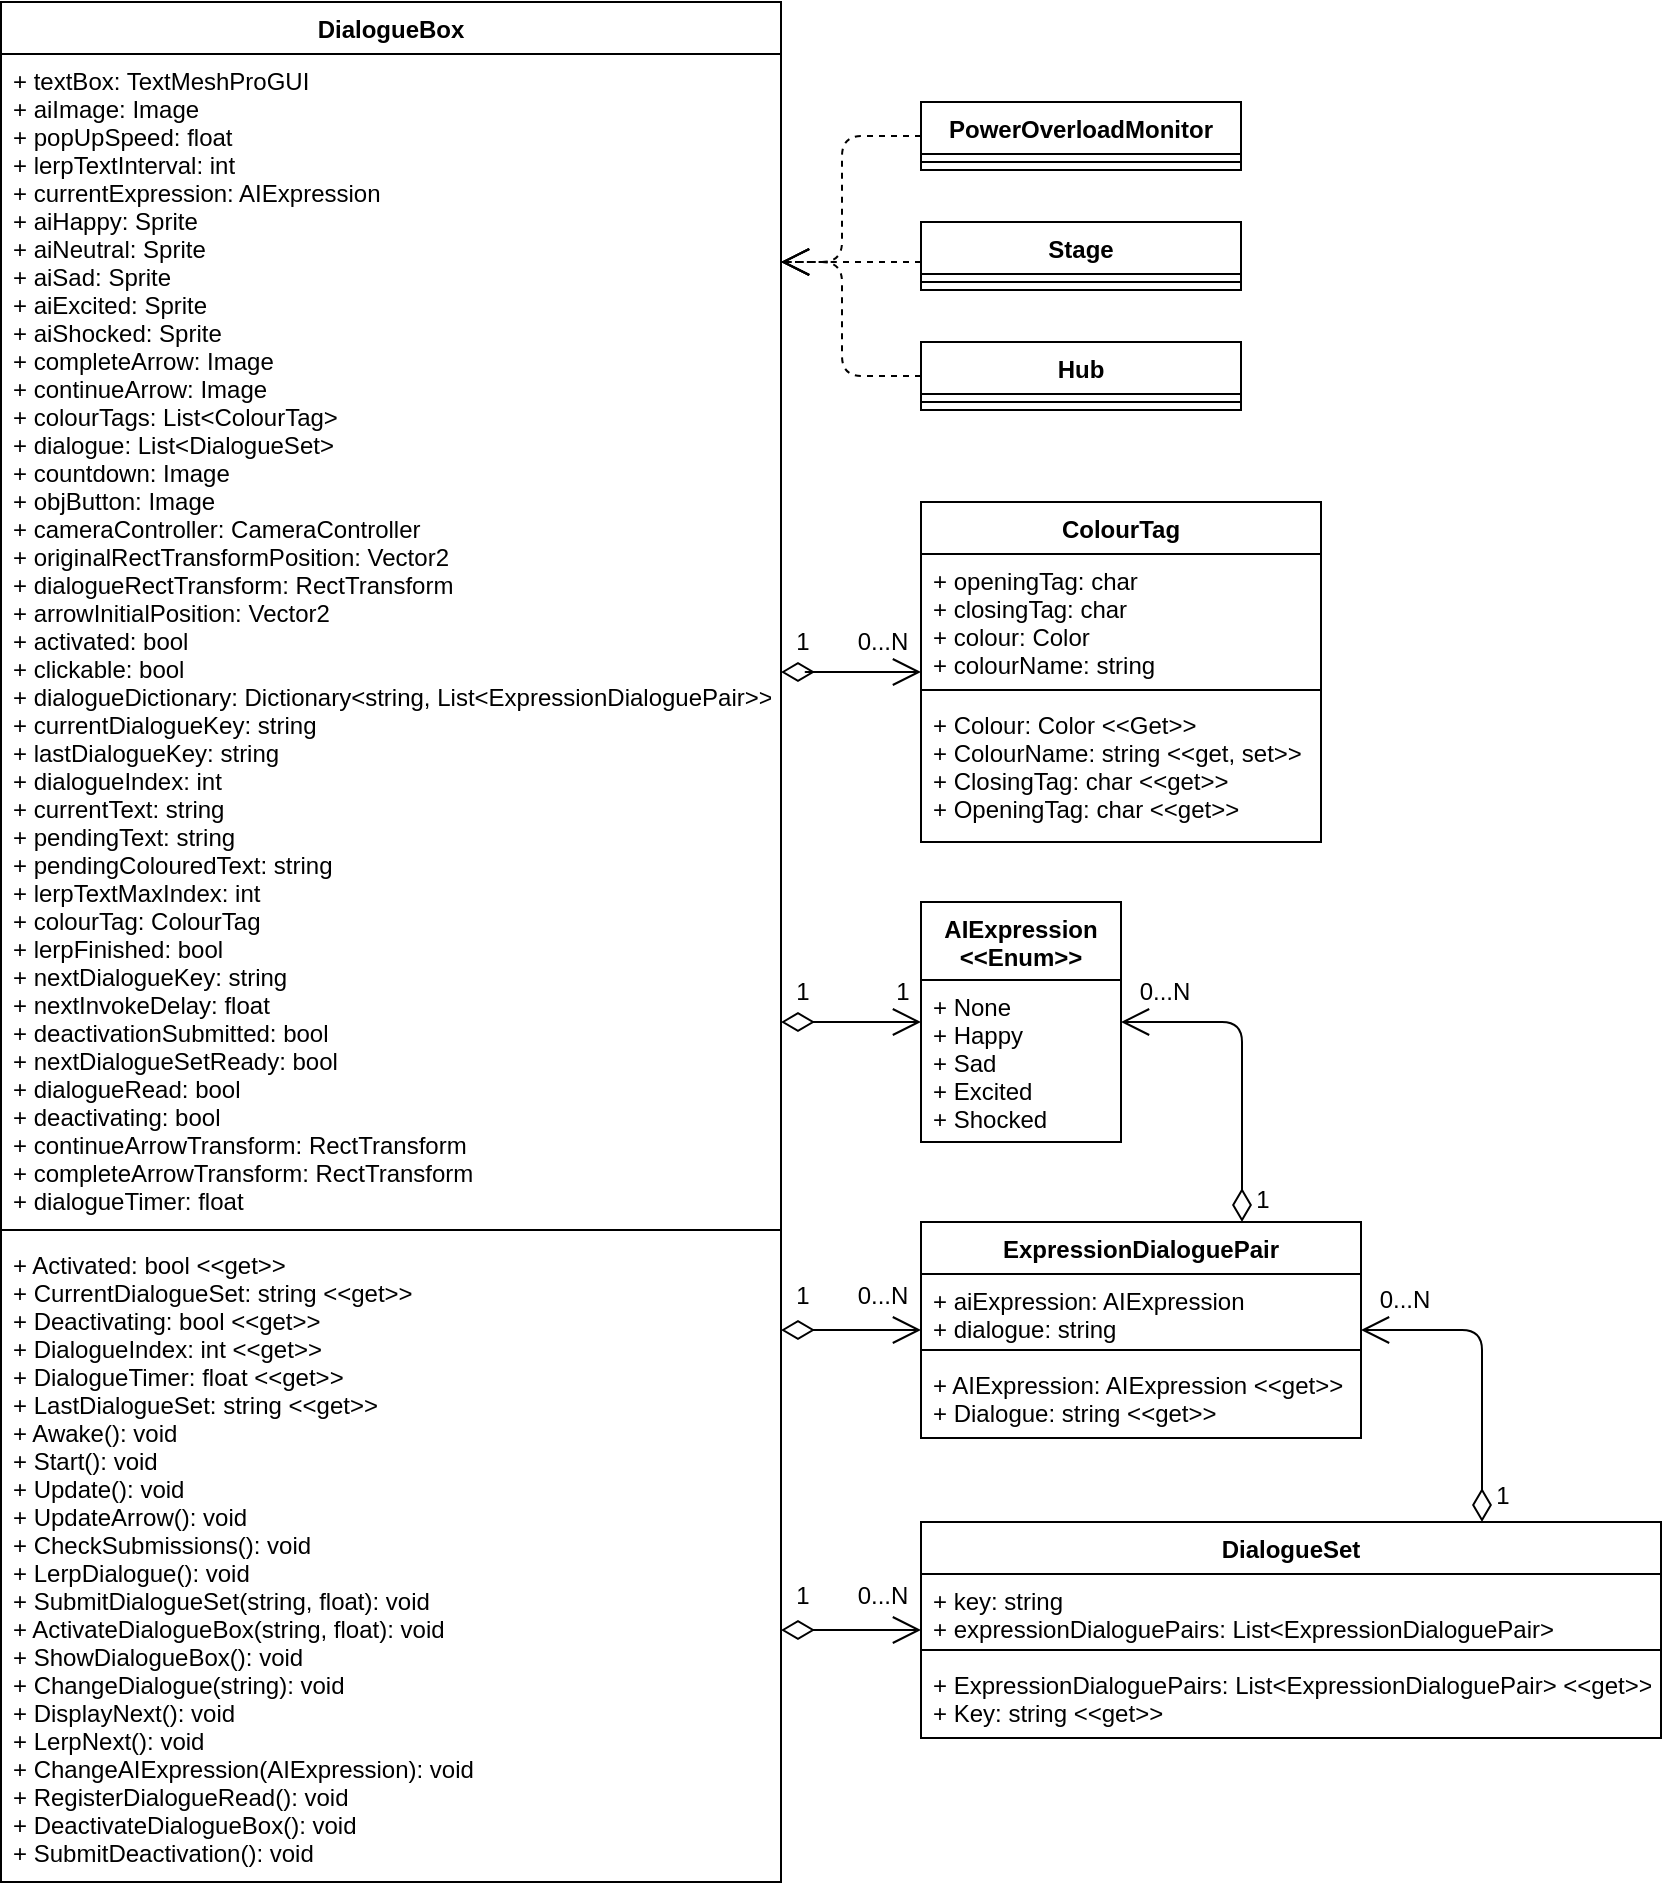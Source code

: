 <mxfile version="12.1.0" type="device" pages="1"><diagram id="YUg2zM-sCg1uVjp_kUEC" name="Page-1"><mxGraphModel dx="1408" dy="808" grid="1" gridSize="10" guides="1" tooltips="1" connect="1" arrows="1" fold="1" page="1" pageScale="1" pageWidth="850" pageHeight="1100" math="0" shadow="0"><root><mxCell id="0"/><mxCell id="1" parent="0"/><mxCell id="HQEyYyZBI-7ssNKghKMO-1" value="DialogueBox" style="swimlane;fontStyle=1;align=center;verticalAlign=top;childLayout=stackLayout;horizontal=1;startSize=26;horizontalStack=0;resizeParent=1;resizeParentMax=0;resizeLast=0;collapsible=1;marginBottom=0;" parent="1" vertex="1"><mxGeometry x="9.5" y="90" width="390" height="940" as="geometry"/></mxCell><mxCell id="HQEyYyZBI-7ssNKghKMO-2" value="+ textBox: TextMeshProGUI&#10;+ aiImage: Image&#10;+ popUpSpeed: float&#10;+ lerpTextInterval: int&#10;+ currentExpression: AIExpression&#10;+ aiHappy: Sprite&#10;+ aiNeutral: Sprite&#10;+ aiSad: Sprite&#10;+ aiExcited: Sprite&#10;+ aiShocked: Sprite&#10;+ completeArrow: Image&#10;+ continueArrow: Image&#10;+ colourTags: List&lt;ColourTag&gt;&#10;+ dialogue: List&lt;DialogueSet&gt;&#10;+ countdown: Image&#10;+ objButton: Image&#10;+ cameraController: CameraController&#10;+ originalRectTransformPosition: Vector2&#10;+ dialogueRectTransform: RectTransform&#10;+ arrowInitialPosition: Vector2&#10;+ activated: bool&#10;+ clickable: bool&#10;+ dialogueDictionary: Dictionary&lt;string, List&lt;ExpressionDialoguePair&gt;&gt;&#10;+ currentDialogueKey: string&#10;+ lastDialogueKey: string&#10;+ dialogueIndex: int&#10;+ currentText: string&#10;+ pendingText: string&#10;+ pendingColouredText: string&#10;+ lerpTextMaxIndex: int&#10;+ colourTag: ColourTag&#10;+ lerpFinished: bool&#10;+ nextDialogueKey: string&#10;+ nextInvokeDelay: float&#10;+ deactivationSubmitted: bool&#10;+ nextDialogueSetReady: bool&#10;+ dialogueRead: bool&#10;+ deactivating: bool&#10;+ continueArrowTransform: RectTransform&#10;+ completeArrowTransform: RectTransform&#10;+ dialogueTimer: float" style="text;strokeColor=none;fillColor=none;align=left;verticalAlign=top;spacingLeft=4;spacingRight=4;overflow=hidden;rotatable=0;points=[[0,0.5],[1,0.5]];portConstraint=eastwest;" parent="HQEyYyZBI-7ssNKghKMO-1" vertex="1"><mxGeometry y="26" width="390" height="584" as="geometry"/></mxCell><mxCell id="HQEyYyZBI-7ssNKghKMO-3" value="" style="line;strokeWidth=1;fillColor=none;align=left;verticalAlign=middle;spacingTop=-1;spacingLeft=3;spacingRight=3;rotatable=0;labelPosition=right;points=[];portConstraint=eastwest;" parent="HQEyYyZBI-7ssNKghKMO-1" vertex="1"><mxGeometry y="610" width="390" height="8" as="geometry"/></mxCell><mxCell id="HQEyYyZBI-7ssNKghKMO-4" value="+ Activated: bool &lt;&lt;get&gt;&gt;&#10;+ CurrentDialogueSet: string &lt;&lt;get&gt;&gt;&#10;+ Deactivating: bool &lt;&lt;get&gt;&gt;&#10;+ DialogueIndex: int &lt;&lt;get&gt;&gt;&#10;+ DialogueTimer: float &lt;&lt;get&gt;&gt;&#10;+ LastDialogueSet: string &lt;&lt;get&gt;&gt;&#10;+ Awake(): void&#10;+ Start(): void&#10;+ Update(): void&#10;+ UpdateArrow(): void&#10;+ CheckSubmissions(): void&#10;+ LerpDialogue(): void&#10;+ SubmitDialogueSet(string, float): void&#10;+ ActivateDialogueBox(string, float): void&#10;+ ShowDialogueBox(): void&#10;+ ChangeDialogue(string): void&#10;+ DisplayNext(): void&#10;+ LerpNext(): void&#10;+ ChangeAIExpression(AIExpression): void&#10;+ RegisterDialogueRead(): void&#10;+ DeactivateDialogueBox(): void&#10;+ SubmitDeactivation(): void" style="text;strokeColor=none;fillColor=none;align=left;verticalAlign=top;spacingLeft=4;spacingRight=4;overflow=hidden;rotatable=0;points=[[0,0.5],[1,0.5]];portConstraint=eastwest;" parent="HQEyYyZBI-7ssNKghKMO-1" vertex="1"><mxGeometry y="618" width="390" height="322" as="geometry"/></mxCell><mxCell id="HQEyYyZBI-7ssNKghKMO-5" value="AIExpression&#10;&lt;&lt;Enum&gt;&gt;" style="swimlane;fontStyle=1;align=center;verticalAlign=top;childLayout=stackLayout;horizontal=1;startSize=39;horizontalStack=0;resizeParent=1;resizeParentMax=0;resizeLast=0;collapsible=1;marginBottom=0;" parent="1" vertex="1"><mxGeometry x="469.5" y="540" width="100" height="120" as="geometry"/></mxCell><mxCell id="HQEyYyZBI-7ssNKghKMO-6" value="+ None&#10;+ Happy&#10;+ Sad&#10;+ Excited&#10;+ Shocked" style="text;strokeColor=none;fillColor=none;align=left;verticalAlign=top;spacingLeft=4;spacingRight=4;overflow=hidden;rotatable=0;points=[[0,0.5],[1,0.5]];portConstraint=eastwest;" parent="HQEyYyZBI-7ssNKghKMO-5" vertex="1"><mxGeometry y="39" width="100" height="81" as="geometry"/></mxCell><mxCell id="HQEyYyZBI-7ssNKghKMO-9" value="ColourTag" style="swimlane;fontStyle=1;align=center;verticalAlign=top;childLayout=stackLayout;horizontal=1;startSize=26;horizontalStack=0;resizeParent=1;resizeParentMax=0;resizeLast=0;collapsible=1;marginBottom=0;" parent="1" vertex="1"><mxGeometry x="469.5" y="340" width="200" height="170" as="geometry"/></mxCell><mxCell id="HQEyYyZBI-7ssNKghKMO-10" value="+ openingTag: char&#10;+ closingTag: char&#10;+ colour: Color&#10;+ colourName: string" style="text;strokeColor=none;fillColor=none;align=left;verticalAlign=top;spacingLeft=4;spacingRight=4;overflow=hidden;rotatable=0;points=[[0,0.5],[1,0.5]];portConstraint=eastwest;" parent="HQEyYyZBI-7ssNKghKMO-9" vertex="1"><mxGeometry y="26" width="200" height="64" as="geometry"/></mxCell><mxCell id="HQEyYyZBI-7ssNKghKMO-11" value="" style="line;strokeWidth=1;fillColor=none;align=left;verticalAlign=middle;spacingTop=-1;spacingLeft=3;spacingRight=3;rotatable=0;labelPosition=right;points=[];portConstraint=eastwest;" parent="HQEyYyZBI-7ssNKghKMO-9" vertex="1"><mxGeometry y="90" width="200" height="8" as="geometry"/></mxCell><mxCell id="HQEyYyZBI-7ssNKghKMO-12" value="+ Colour: Color &lt;&lt;Get&gt;&gt;&#10;+ ColourName: string &lt;&lt;get, set&gt;&gt;&#10;+ ClosingTag: char &lt;&lt;get&gt;&gt;&#10;+ OpeningTag: char &lt;&lt;get&gt;&gt;" style="text;strokeColor=none;fillColor=none;align=left;verticalAlign=top;spacingLeft=4;spacingRight=4;overflow=hidden;rotatable=0;points=[[0,0.5],[1,0.5]];portConstraint=eastwest;" parent="HQEyYyZBI-7ssNKghKMO-9" vertex="1"><mxGeometry y="98" width="200" height="72" as="geometry"/></mxCell><mxCell id="HQEyYyZBI-7ssNKghKMO-13" value="ExpressionDialoguePair" style="swimlane;fontStyle=1;align=center;verticalAlign=top;childLayout=stackLayout;horizontal=1;startSize=26;horizontalStack=0;resizeParent=1;resizeParentMax=0;resizeLast=0;collapsible=1;marginBottom=0;" parent="1" vertex="1"><mxGeometry x="469.5" y="700" width="220" height="108" as="geometry"/></mxCell><mxCell id="HQEyYyZBI-7ssNKghKMO-14" value="+ aiExpression: AIExpression&#10;+ dialogue: string" style="text;strokeColor=none;fillColor=none;align=left;verticalAlign=top;spacingLeft=4;spacingRight=4;overflow=hidden;rotatable=0;points=[[0,0.5],[1,0.5]];portConstraint=eastwest;" parent="HQEyYyZBI-7ssNKghKMO-13" vertex="1"><mxGeometry y="26" width="220" height="34" as="geometry"/></mxCell><mxCell id="HQEyYyZBI-7ssNKghKMO-15" value="" style="line;strokeWidth=1;fillColor=none;align=left;verticalAlign=middle;spacingTop=-1;spacingLeft=3;spacingRight=3;rotatable=0;labelPosition=right;points=[];portConstraint=eastwest;" parent="HQEyYyZBI-7ssNKghKMO-13" vertex="1"><mxGeometry y="60" width="220" height="8" as="geometry"/></mxCell><mxCell id="HQEyYyZBI-7ssNKghKMO-16" value="+ AIExpression: AIExpression &lt;&lt;get&gt;&gt;&#10;+ Dialogue: string &lt;&lt;get&gt;&gt;" style="text;strokeColor=none;fillColor=none;align=left;verticalAlign=top;spacingLeft=4;spacingRight=4;overflow=hidden;rotatable=0;points=[[0,0.5],[1,0.5]];portConstraint=eastwest;" parent="HQEyYyZBI-7ssNKghKMO-13" vertex="1"><mxGeometry y="68" width="220" height="40" as="geometry"/></mxCell><mxCell id="HQEyYyZBI-7ssNKghKMO-17" value="DialogueSet" style="swimlane;fontStyle=1;align=center;verticalAlign=top;childLayout=stackLayout;horizontal=1;startSize=26;horizontalStack=0;resizeParent=1;resizeParentMax=0;resizeLast=0;collapsible=1;marginBottom=0;" parent="1" vertex="1"><mxGeometry x="469.5" y="850" width="370" height="108" as="geometry"/></mxCell><mxCell id="HQEyYyZBI-7ssNKghKMO-18" value="+ key: string&#10;+ expressionDialoguePairs: List&lt;ExpressionDialoguePair&gt;" style="text;strokeColor=none;fillColor=none;align=left;verticalAlign=top;spacingLeft=4;spacingRight=4;overflow=hidden;rotatable=0;points=[[0,0.5],[1,0.5]];portConstraint=eastwest;" parent="HQEyYyZBI-7ssNKghKMO-17" vertex="1"><mxGeometry y="26" width="370" height="34" as="geometry"/></mxCell><mxCell id="HQEyYyZBI-7ssNKghKMO-19" value="" style="line;strokeWidth=1;fillColor=none;align=left;verticalAlign=middle;spacingTop=-1;spacingLeft=3;spacingRight=3;rotatable=0;labelPosition=right;points=[];portConstraint=eastwest;" parent="HQEyYyZBI-7ssNKghKMO-17" vertex="1"><mxGeometry y="60" width="370" height="8" as="geometry"/></mxCell><mxCell id="HQEyYyZBI-7ssNKghKMO-20" value="+ ExpressionDialoguePairs: List&lt;ExpressionDialoguePair&gt; &lt;&lt;get&gt;&gt;&#10;+ Key: string &lt;&lt;get&gt;&gt;" style="text;strokeColor=none;fillColor=none;align=left;verticalAlign=top;spacingLeft=4;spacingRight=4;overflow=hidden;rotatable=0;points=[[0,0.5],[1,0.5]];portConstraint=eastwest;" parent="HQEyYyZBI-7ssNKghKMO-17" vertex="1"><mxGeometry y="68" width="370" height="40" as="geometry"/></mxCell><mxCell id="HQEyYyZBI-7ssNKghKMO-21" value="" style="endArrow=open;html=1;endSize=12;startArrow=diamondThin;startSize=14;startFill=0;edgeStyle=orthogonalEdgeStyle;align=left;verticalAlign=bottom;" parent="1" source="HQEyYyZBI-7ssNKghKMO-1" target="HQEyYyZBI-7ssNKghKMO-9" edge="1"><mxGeometry x="-0.429" y="25" relative="1" as="geometry"><mxPoint x="399.5" y="420" as="sourcePoint"/><mxPoint x="789.5" y="460" as="targetPoint"/><Array as="points"><mxPoint x="409.5" y="425"/><mxPoint x="409.5" y="425"/></Array><mxPoint as="offset"/></mxGeometry></mxCell><mxCell id="HQEyYyZBI-7ssNKghKMO-22" value="0...N" style="text;html=1;resizable=0;points=[];align=center;verticalAlign=middle;labelBackgroundColor=#ffffff;" parent="HQEyYyZBI-7ssNKghKMO-21" vertex="1" connectable="0"><mxGeometry x="0.794" relative="1" as="geometry"><mxPoint x="-12.5" y="-15" as="offset"/></mxGeometry></mxCell><mxCell id="HQEyYyZBI-7ssNKghKMO-24" value="1" style="text;html=1;resizable=0;points=[];align=center;verticalAlign=middle;labelBackgroundColor=#ffffff;" parent="HQEyYyZBI-7ssNKghKMO-21" vertex="1" connectable="0"><mxGeometry x="-0.749" y="1" relative="1" as="geometry"><mxPoint x="1.5" y="-14" as="offset"/></mxGeometry></mxCell><mxCell id="HQEyYyZBI-7ssNKghKMO-26" value="" style="endArrow=open;html=1;endSize=12;startArrow=diamondThin;startSize=14;startFill=0;edgeStyle=orthogonalEdgeStyle;align=left;verticalAlign=bottom;" parent="1" source="HQEyYyZBI-7ssNKghKMO-1" target="HQEyYyZBI-7ssNKghKMO-5" edge="1"><mxGeometry x="-0.429" y="25" relative="1" as="geometry"><mxPoint x="399.5" y="620" as="sourcePoint"/><mxPoint x="479.5" y="334.833" as="targetPoint"/><Array as="points"><mxPoint x="419.5" y="600"/><mxPoint x="419.5" y="600"/></Array><mxPoint as="offset"/></mxGeometry></mxCell><mxCell id="HQEyYyZBI-7ssNKghKMO-27" value="1" style="text;html=1;resizable=0;points=[];align=center;verticalAlign=middle;labelBackgroundColor=#ffffff;" parent="HQEyYyZBI-7ssNKghKMO-26" vertex="1" connectable="0"><mxGeometry x="0.794" relative="1" as="geometry"><mxPoint x="-3" y="-15" as="offset"/></mxGeometry></mxCell><mxCell id="HQEyYyZBI-7ssNKghKMO-28" value="1" style="text;html=1;resizable=0;points=[];align=center;verticalAlign=middle;labelBackgroundColor=#ffffff;" parent="HQEyYyZBI-7ssNKghKMO-26" vertex="1" connectable="0"><mxGeometry x="-0.749" y="1" relative="1" as="geometry"><mxPoint x="1.5" y="-14" as="offset"/></mxGeometry></mxCell><mxCell id="HQEyYyZBI-7ssNKghKMO-29" value="" style="endArrow=open;html=1;endSize=12;startArrow=diamondThin;startSize=14;startFill=0;edgeStyle=orthogonalEdgeStyle;align=left;verticalAlign=bottom;" parent="1" source="HQEyYyZBI-7ssNKghKMO-13" target="HQEyYyZBI-7ssNKghKMO-5" edge="1"><mxGeometry x="-0.429" y="25" relative="1" as="geometry"><mxPoint x="479.5" y="630.833" as="sourcePoint"/><mxPoint x="409.5" y="630.833" as="targetPoint"/><Array as="points"><mxPoint x="630" y="600"/></Array><mxPoint as="offset"/></mxGeometry></mxCell><mxCell id="HQEyYyZBI-7ssNKghKMO-30" value="0...N" style="text;html=1;resizable=0;points=[];align=center;verticalAlign=middle;labelBackgroundColor=#ffffff;" parent="HQEyYyZBI-7ssNKghKMO-29" vertex="1" connectable="0"><mxGeometry x="0.794" relative="1" as="geometry"><mxPoint x="5" y="-15" as="offset"/></mxGeometry></mxCell><mxCell id="HQEyYyZBI-7ssNKghKMO-31" value="1" style="text;html=1;resizable=0;points=[];align=center;verticalAlign=middle;labelBackgroundColor=#ffffff;" parent="HQEyYyZBI-7ssNKghKMO-29" vertex="1" connectable="0"><mxGeometry x="-0.749" y="1" relative="1" as="geometry"><mxPoint x="10.5" y="8.5" as="offset"/></mxGeometry></mxCell><mxCell id="HQEyYyZBI-7ssNKghKMO-32" value="" style="endArrow=open;html=1;endSize=12;startArrow=diamondThin;startSize=14;startFill=0;edgeStyle=orthogonalEdgeStyle;align=left;verticalAlign=bottom;" parent="1" source="HQEyYyZBI-7ssNKghKMO-17" target="HQEyYyZBI-7ssNKghKMO-13" edge="1"><mxGeometry x="-0.429" y="25" relative="1" as="geometry"><mxPoint x="779.333" y="869" as="sourcePoint"/><mxPoint x="719" y="783.833" as="targetPoint"/><Array as="points"><mxPoint x="750" y="754"/></Array><mxPoint as="offset"/></mxGeometry></mxCell><mxCell id="HQEyYyZBI-7ssNKghKMO-33" value="0...N" style="text;html=1;resizable=0;points=[];align=center;verticalAlign=middle;labelBackgroundColor=#ffffff;" parent="HQEyYyZBI-7ssNKghKMO-32" vertex="1" connectable="0"><mxGeometry x="0.794" relative="1" as="geometry"><mxPoint x="5" y="-15" as="offset"/></mxGeometry></mxCell><mxCell id="HQEyYyZBI-7ssNKghKMO-34" value="1" style="text;html=1;resizable=0;points=[];align=center;verticalAlign=middle;labelBackgroundColor=#ffffff;" parent="HQEyYyZBI-7ssNKghKMO-32" vertex="1" connectable="0"><mxGeometry x="-0.749" y="1" relative="1" as="geometry"><mxPoint x="10.5" y="6.5" as="offset"/></mxGeometry></mxCell><mxCell id="HQEyYyZBI-7ssNKghKMO-35" value="" style="endArrow=open;html=1;endSize=12;startArrow=diamondThin;startSize=14;startFill=0;edgeStyle=orthogonalEdgeStyle;align=left;verticalAlign=bottom;" parent="1" source="HQEyYyZBI-7ssNKghKMO-1" target="HQEyYyZBI-7ssNKghKMO-17" edge="1"><mxGeometry x="-0.429" y="25" relative="1" as="geometry"><mxPoint x="399.5" y="904" as="sourcePoint"/><mxPoint x="699.5" y="678" as="targetPoint"/><Array as="points"><mxPoint x="429.5" y="904"/><mxPoint x="429.5" y="904"/></Array><mxPoint as="offset"/></mxGeometry></mxCell><mxCell id="HQEyYyZBI-7ssNKghKMO-36" value="0...N" style="text;html=1;resizable=0;points=[];align=center;verticalAlign=middle;labelBackgroundColor=#ffffff;" parent="HQEyYyZBI-7ssNKghKMO-35" vertex="1" connectable="0"><mxGeometry x="0.794" relative="1" as="geometry"><mxPoint x="-13" y="-17" as="offset"/></mxGeometry></mxCell><mxCell id="HQEyYyZBI-7ssNKghKMO-37" value="1" style="text;html=1;resizable=0;points=[];align=center;verticalAlign=middle;labelBackgroundColor=#ffffff;" parent="HQEyYyZBI-7ssNKghKMO-35" vertex="1" connectable="0"><mxGeometry x="-0.749" y="1" relative="1" as="geometry"><mxPoint x="1" y="-16" as="offset"/></mxGeometry></mxCell><mxCell id="HQEyYyZBI-7ssNKghKMO-38" value="" style="endArrow=open;html=1;endSize=12;startArrow=diamondThin;startSize=14;startFill=0;edgeStyle=orthogonalEdgeStyle;align=left;verticalAlign=bottom;" parent="1" source="HQEyYyZBI-7ssNKghKMO-1" target="HQEyYyZBI-7ssNKghKMO-13" edge="1"><mxGeometry x="-0.429" y="25" relative="1" as="geometry"><mxPoint x="399.5" y="760" as="sourcePoint"/><mxPoint x="479.5" y="913.529" as="targetPoint"/><Array as="points"><mxPoint x="419.5" y="754"/><mxPoint x="419.5" y="754"/></Array><mxPoint as="offset"/></mxGeometry></mxCell><mxCell id="HQEyYyZBI-7ssNKghKMO-39" value="0...N" style="text;html=1;resizable=0;points=[];align=center;verticalAlign=middle;labelBackgroundColor=#ffffff;" parent="HQEyYyZBI-7ssNKghKMO-38" vertex="1" connectable="0"><mxGeometry x="0.794" relative="1" as="geometry"><mxPoint x="-13" y="-17" as="offset"/></mxGeometry></mxCell><mxCell id="HQEyYyZBI-7ssNKghKMO-40" value="1" style="text;html=1;resizable=0;points=[];align=center;verticalAlign=middle;labelBackgroundColor=#ffffff;" parent="HQEyYyZBI-7ssNKghKMO-38" vertex="1" connectable="0"><mxGeometry x="-0.749" y="1" relative="1" as="geometry"><mxPoint x="1" y="-16" as="offset"/></mxGeometry></mxCell><mxCell id="HQEyYyZBI-7ssNKghKMO-42" value="" style="endArrow=open;endSize=12;dashed=1;html=1;edgeStyle=orthogonalEdgeStyle;" parent="1" source="HQEyYyZBI-7ssNKghKMO-50" target="HQEyYyZBI-7ssNKghKMO-1" edge="1"><mxGeometry width="160" relative="1" as="geometry"><mxPoint x="549.5" y="230" as="sourcePoint"/><mxPoint x="749.5" y="130" as="targetPoint"/><Array as="points"><mxPoint x="420" y="220"/><mxPoint x="420" y="220"/></Array></mxGeometry></mxCell><mxCell id="HQEyYyZBI-7ssNKghKMO-50" value="Stage" style="swimlane;fontStyle=1;align=center;verticalAlign=top;childLayout=stackLayout;horizontal=1;startSize=26;horizontalStack=0;resizeParent=1;resizeParentMax=0;resizeLast=0;collapsible=1;marginBottom=0;" parent="1" vertex="1"><mxGeometry x="469.5" y="200" width="160" height="34" as="geometry"/></mxCell><mxCell id="HQEyYyZBI-7ssNKghKMO-51" value="" style="line;strokeWidth=1;fillColor=none;align=left;verticalAlign=middle;spacingTop=-1;spacingLeft=3;spacingRight=3;rotatable=0;labelPosition=right;points=[];portConstraint=eastwest;" parent="HQEyYyZBI-7ssNKghKMO-50" vertex="1"><mxGeometry y="26" width="160" height="8" as="geometry"/></mxCell><mxCell id="HQEyYyZBI-7ssNKghKMO-54" value="Hub" style="swimlane;fontStyle=1;align=center;verticalAlign=top;childLayout=stackLayout;horizontal=1;startSize=26;horizontalStack=0;resizeParent=1;resizeParentMax=0;resizeLast=0;collapsible=1;marginBottom=0;" parent="1" vertex="1"><mxGeometry x="469.5" y="260" width="160" height="34" as="geometry"/></mxCell><mxCell id="HQEyYyZBI-7ssNKghKMO-55" value="" style="line;strokeWidth=1;fillColor=none;align=left;verticalAlign=middle;spacingTop=-1;spacingLeft=3;spacingRight=3;rotatable=0;labelPosition=right;points=[];portConstraint=eastwest;" parent="HQEyYyZBI-7ssNKghKMO-54" vertex="1"><mxGeometry y="26" width="160" height="8" as="geometry"/></mxCell><mxCell id="HQEyYyZBI-7ssNKghKMO-56" value="" style="endArrow=open;endSize=12;dashed=1;html=1;edgeStyle=orthogonalEdgeStyle;" parent="1" source="HQEyYyZBI-7ssNKghKMO-54" target="HQEyYyZBI-7ssNKghKMO-1" edge="1"><mxGeometry width="160" relative="1" as="geometry"><mxPoint x="470" y="181.905" as="sourcePoint"/><mxPoint x="409.5" y="181.905" as="targetPoint"/><Array as="points"><mxPoint x="430" y="277"/><mxPoint x="430" y="220"/></Array></mxGeometry></mxCell><mxCell id="HQEyYyZBI-7ssNKghKMO-57" value="PowerOverloadMonitor" style="swimlane;fontStyle=1;align=center;verticalAlign=top;childLayout=stackLayout;horizontal=1;startSize=26;horizontalStack=0;resizeParent=1;resizeParentMax=0;resizeLast=0;collapsible=1;marginBottom=0;" parent="1" vertex="1"><mxGeometry x="469.5" y="140" width="160" height="34" as="geometry"/></mxCell><mxCell id="HQEyYyZBI-7ssNKghKMO-58" value="" style="line;strokeWidth=1;fillColor=none;align=left;verticalAlign=middle;spacingTop=-1;spacingLeft=3;spacingRight=3;rotatable=0;labelPosition=right;points=[];portConstraint=eastwest;" parent="HQEyYyZBI-7ssNKghKMO-57" vertex="1"><mxGeometry y="26" width="160" height="8" as="geometry"/></mxCell><mxCell id="HQEyYyZBI-7ssNKghKMO-59" value="" style="endArrow=open;endSize=12;dashed=1;html=1;edgeStyle=orthogonalEdgeStyle;" parent="1" source="HQEyYyZBI-7ssNKghKMO-57" target="HQEyYyZBI-7ssNKghKMO-1" edge="1"><mxGeometry width="160" relative="1" as="geometry"><mxPoint x="479.5" y="230.034" as="sourcePoint"/><mxPoint x="409.5" y="230.034" as="targetPoint"/><Array as="points"><mxPoint x="430" y="157"/><mxPoint x="430" y="220"/></Array></mxGeometry></mxCell></root></mxGraphModel></diagram></mxfile>